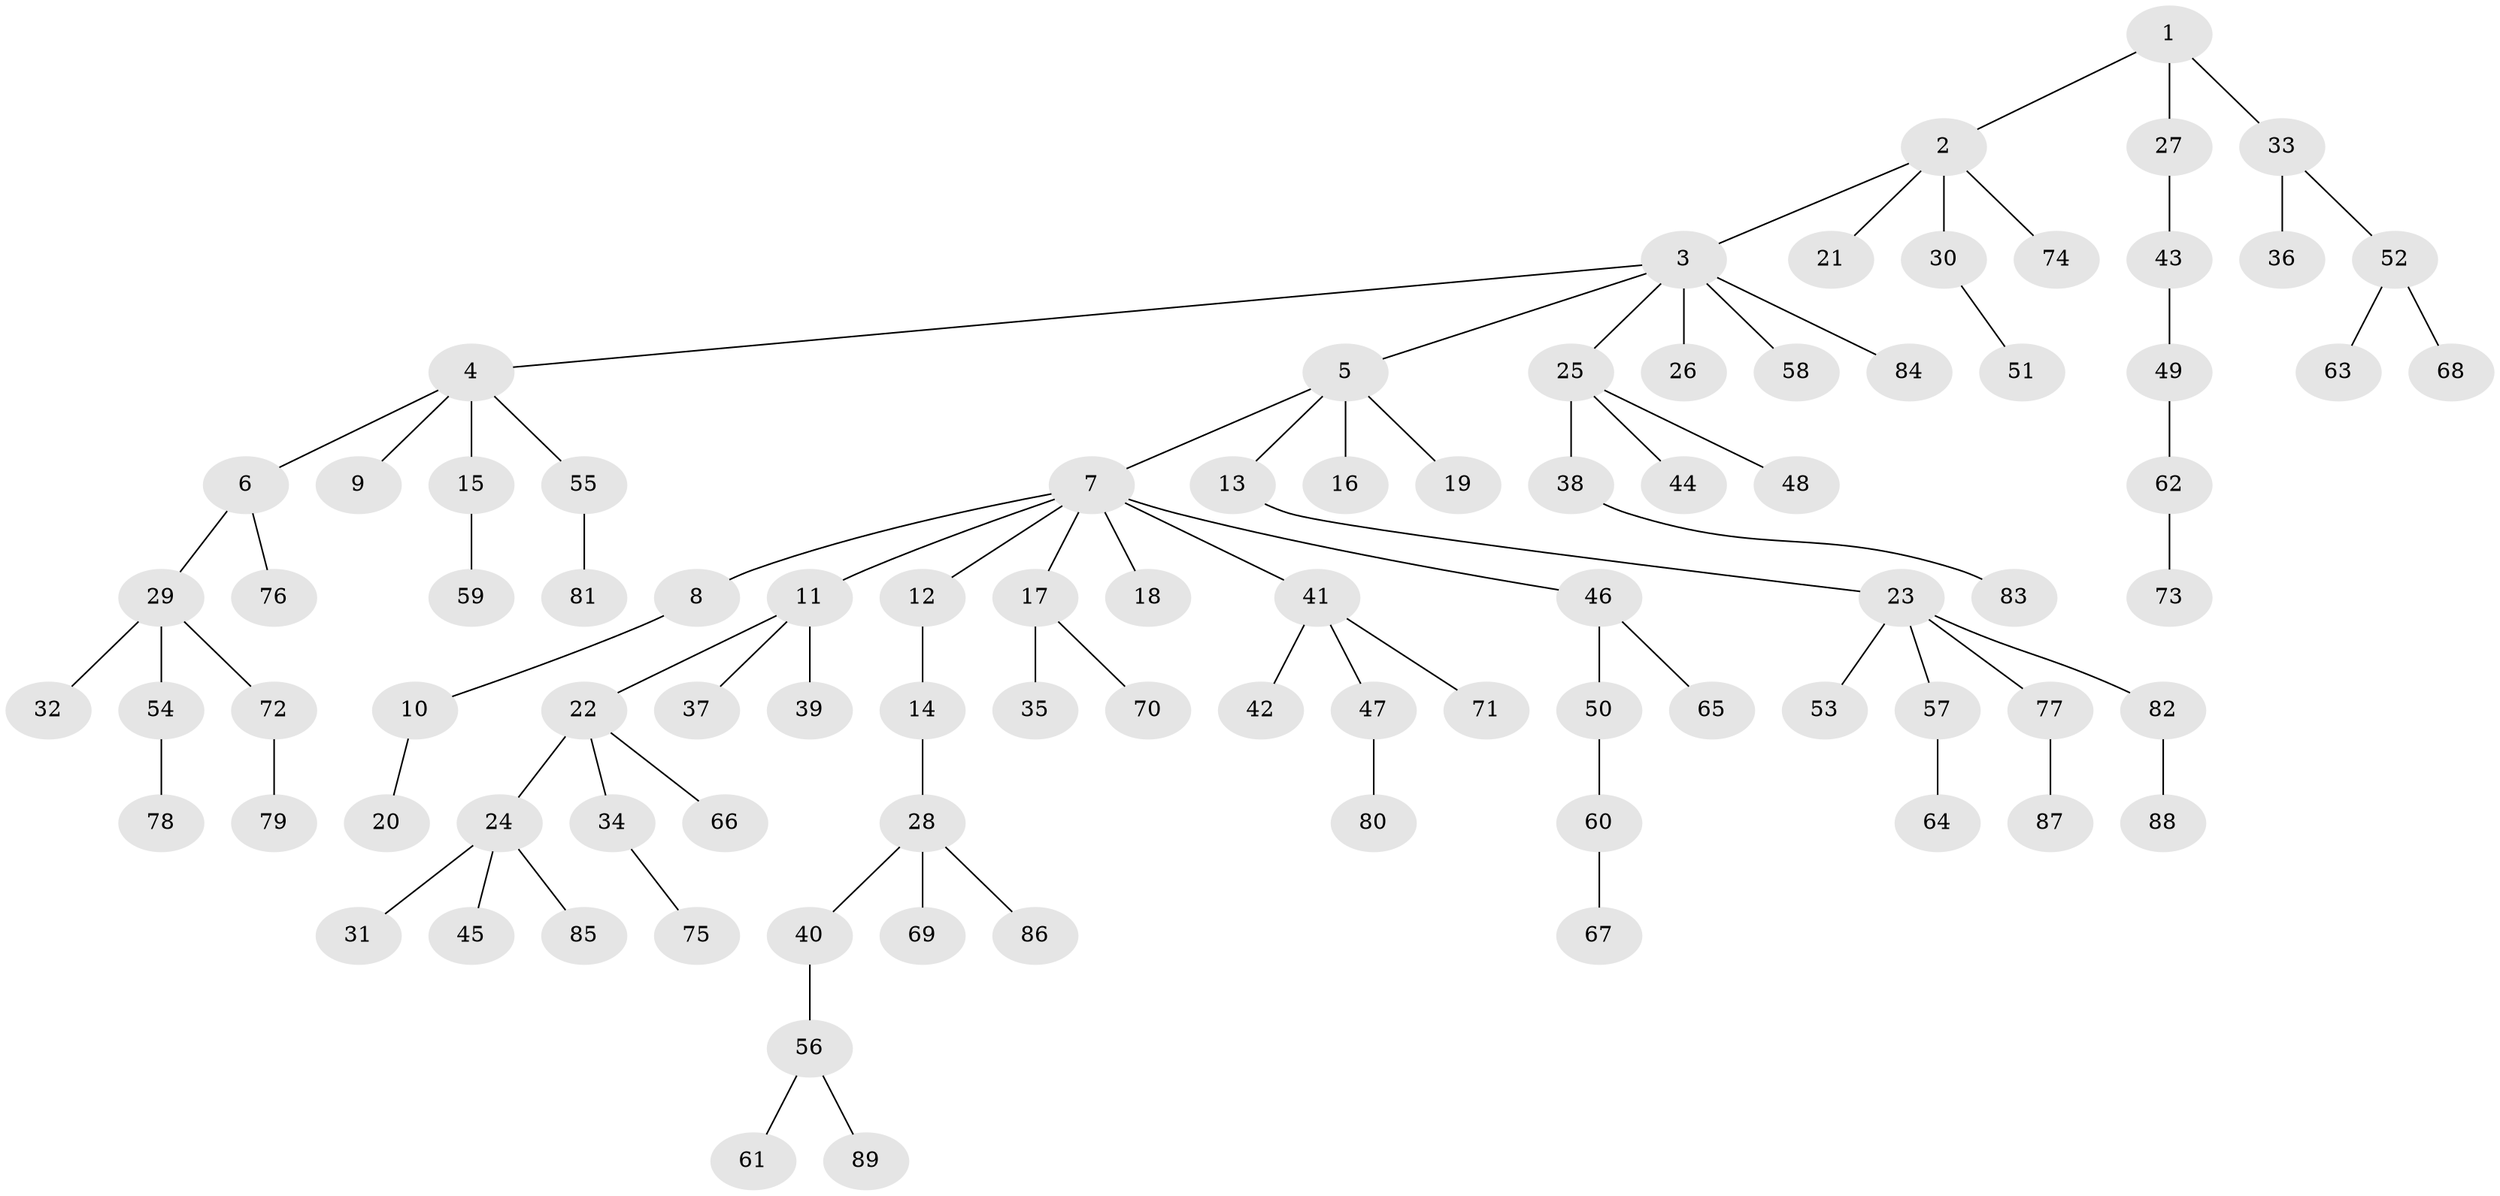 // coarse degree distribution, {2: 0.24074074074074073, 7: 0.018518518518518517, 4: 0.07407407407407407, 1: 0.5, 3: 0.14814814814814814, 6: 0.018518518518518517}
// Generated by graph-tools (version 1.1) at 2025/37/03/04/25 23:37:27]
// undirected, 89 vertices, 88 edges
graph export_dot {
  node [color=gray90,style=filled];
  1;
  2;
  3;
  4;
  5;
  6;
  7;
  8;
  9;
  10;
  11;
  12;
  13;
  14;
  15;
  16;
  17;
  18;
  19;
  20;
  21;
  22;
  23;
  24;
  25;
  26;
  27;
  28;
  29;
  30;
  31;
  32;
  33;
  34;
  35;
  36;
  37;
  38;
  39;
  40;
  41;
  42;
  43;
  44;
  45;
  46;
  47;
  48;
  49;
  50;
  51;
  52;
  53;
  54;
  55;
  56;
  57;
  58;
  59;
  60;
  61;
  62;
  63;
  64;
  65;
  66;
  67;
  68;
  69;
  70;
  71;
  72;
  73;
  74;
  75;
  76;
  77;
  78;
  79;
  80;
  81;
  82;
  83;
  84;
  85;
  86;
  87;
  88;
  89;
  1 -- 2;
  1 -- 27;
  1 -- 33;
  2 -- 3;
  2 -- 21;
  2 -- 30;
  2 -- 74;
  3 -- 4;
  3 -- 5;
  3 -- 25;
  3 -- 26;
  3 -- 58;
  3 -- 84;
  4 -- 6;
  4 -- 9;
  4 -- 15;
  4 -- 55;
  5 -- 7;
  5 -- 13;
  5 -- 16;
  5 -- 19;
  6 -- 29;
  6 -- 76;
  7 -- 8;
  7 -- 11;
  7 -- 12;
  7 -- 17;
  7 -- 18;
  7 -- 41;
  7 -- 46;
  8 -- 10;
  10 -- 20;
  11 -- 22;
  11 -- 37;
  11 -- 39;
  12 -- 14;
  13 -- 23;
  14 -- 28;
  15 -- 59;
  17 -- 35;
  17 -- 70;
  22 -- 24;
  22 -- 34;
  22 -- 66;
  23 -- 53;
  23 -- 57;
  23 -- 77;
  23 -- 82;
  24 -- 31;
  24 -- 45;
  24 -- 85;
  25 -- 38;
  25 -- 44;
  25 -- 48;
  27 -- 43;
  28 -- 40;
  28 -- 69;
  28 -- 86;
  29 -- 32;
  29 -- 54;
  29 -- 72;
  30 -- 51;
  33 -- 36;
  33 -- 52;
  34 -- 75;
  38 -- 83;
  40 -- 56;
  41 -- 42;
  41 -- 47;
  41 -- 71;
  43 -- 49;
  46 -- 50;
  46 -- 65;
  47 -- 80;
  49 -- 62;
  50 -- 60;
  52 -- 63;
  52 -- 68;
  54 -- 78;
  55 -- 81;
  56 -- 61;
  56 -- 89;
  57 -- 64;
  60 -- 67;
  62 -- 73;
  72 -- 79;
  77 -- 87;
  82 -- 88;
}
